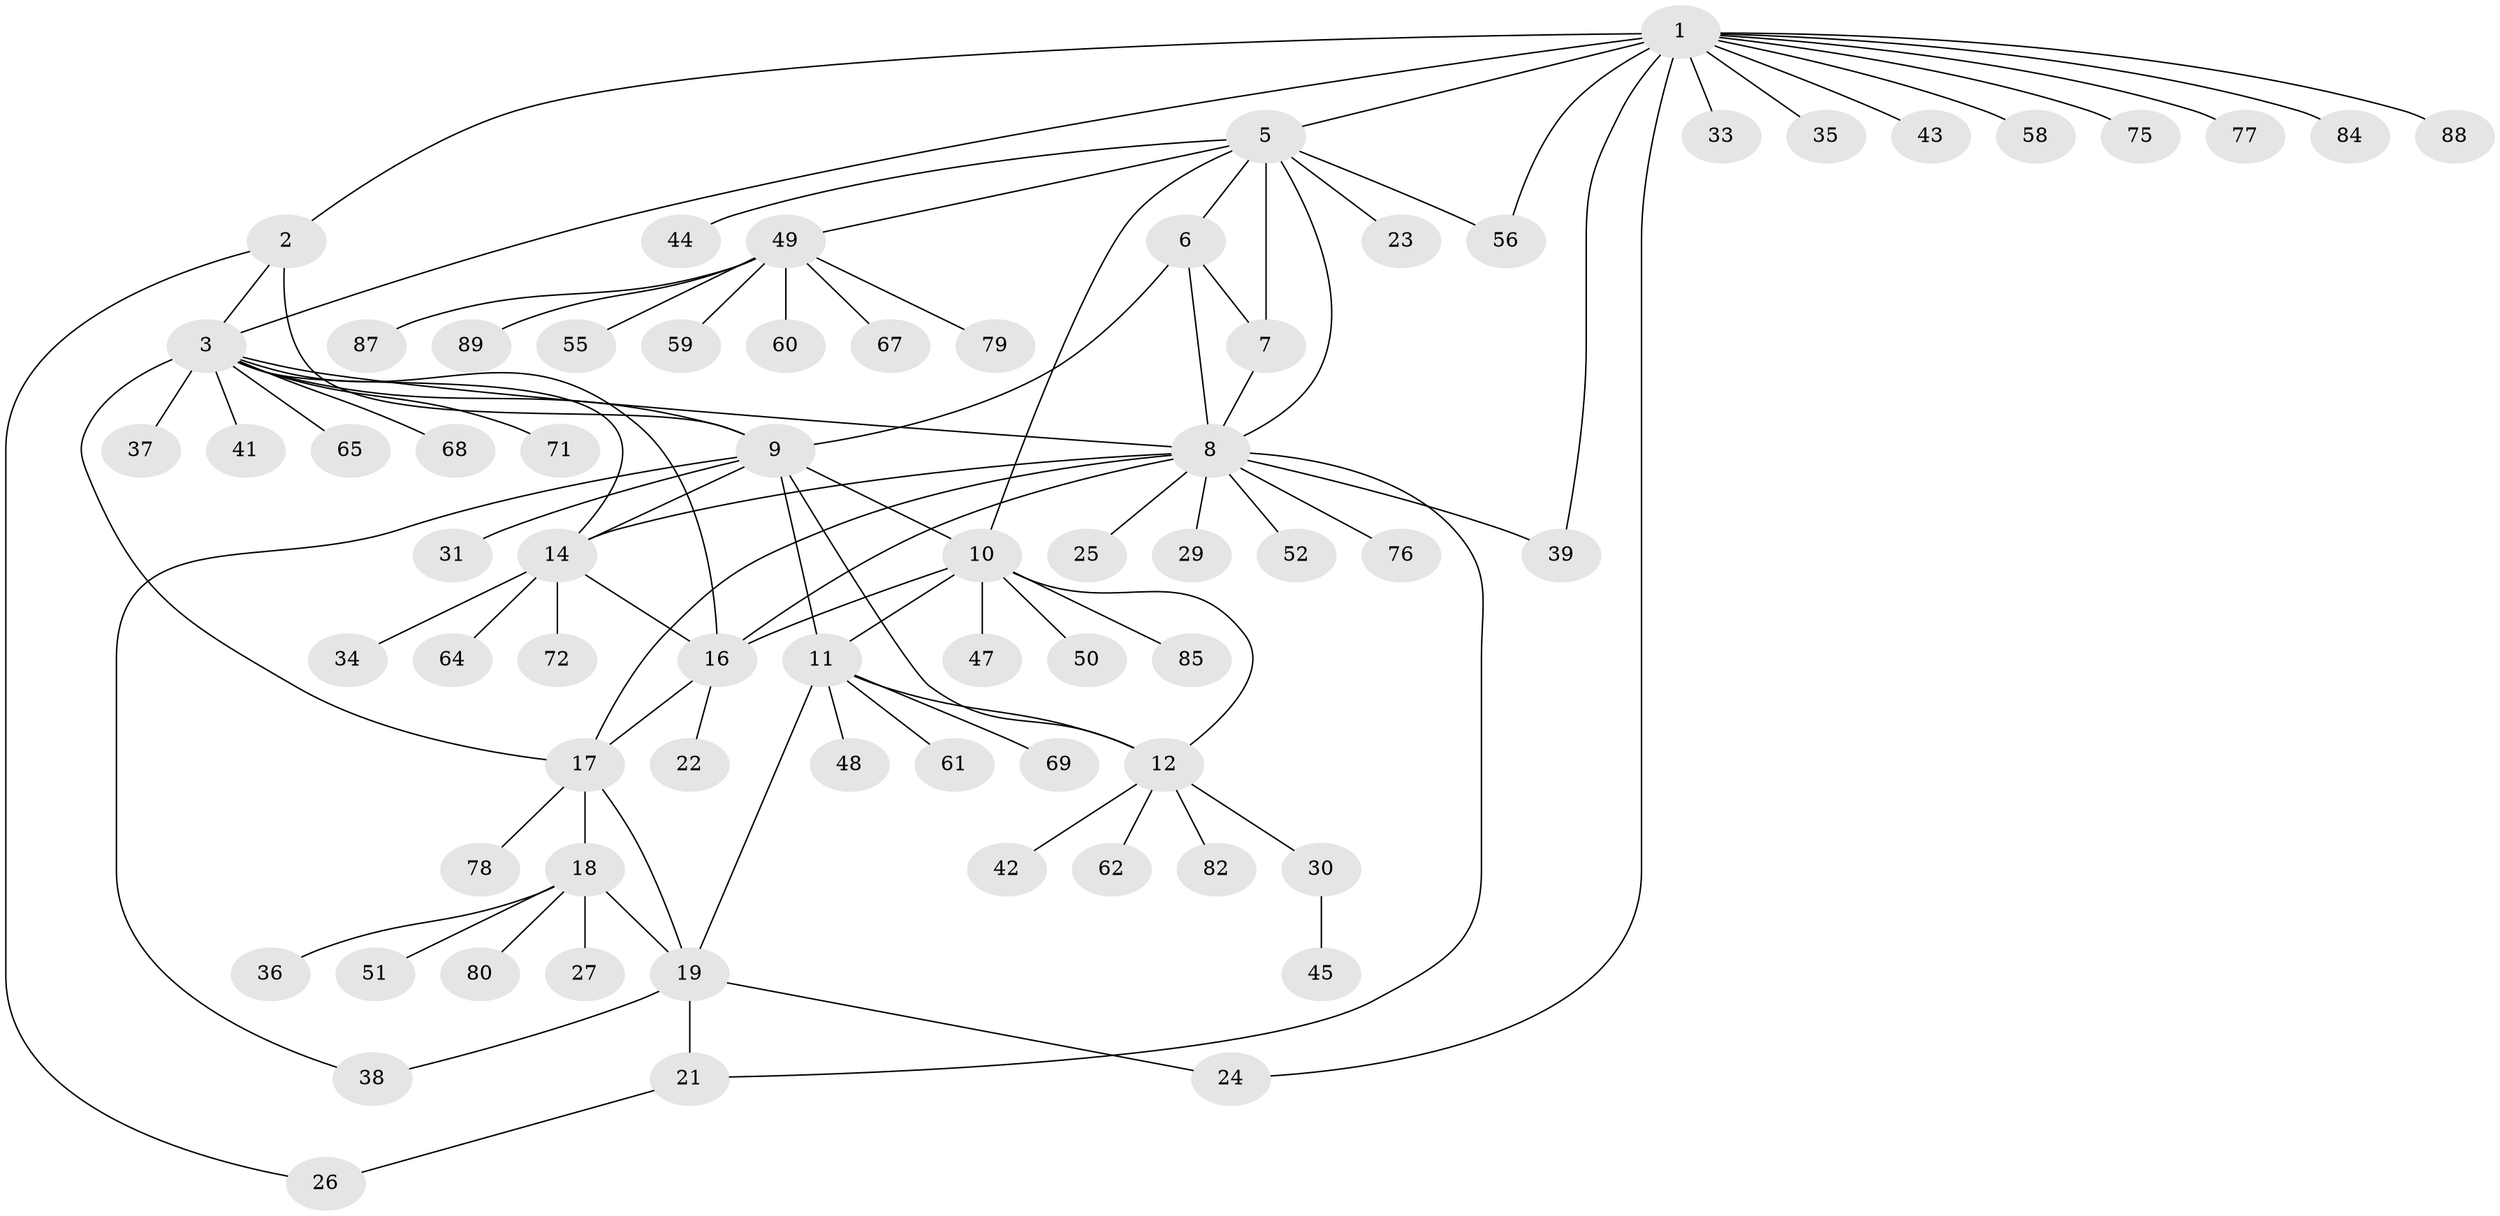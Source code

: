 // Generated by graph-tools (version 1.1) at 2025/52/02/27/25 19:52:14]
// undirected, 70 vertices, 95 edges
graph export_dot {
graph [start="1"]
  node [color=gray90,style=filled];
  1 [super="+4"];
  2;
  3 [super="+13"];
  5 [super="+46"];
  6 [super="+83"];
  7;
  8 [super="+15"];
  9 [super="+32"];
  10 [super="+63"];
  11 [super="+40"];
  12 [super="+54"];
  14 [super="+86"];
  16;
  17 [super="+57"];
  18 [super="+28"];
  19 [super="+20"];
  21;
  22;
  23 [super="+66"];
  24;
  25;
  26 [super="+74"];
  27;
  29;
  30;
  31;
  33;
  34 [super="+81"];
  35;
  36;
  37;
  38;
  39 [super="+53"];
  41;
  42;
  43 [super="+70"];
  44;
  45;
  47;
  48;
  49;
  50;
  51;
  52;
  55;
  56;
  58;
  59;
  60;
  61;
  62;
  64 [super="+73"];
  65;
  67;
  68;
  69;
  71;
  72;
  75;
  76;
  77;
  78;
  79;
  80;
  82;
  84;
  85;
  87;
  88;
  89;
  1 -- 2 [weight=2];
  1 -- 3 [weight=2];
  1 -- 24;
  1 -- 33;
  1 -- 35;
  1 -- 43;
  1 -- 56;
  1 -- 58;
  1 -- 75;
  1 -- 77;
  1 -- 88;
  1 -- 84;
  1 -- 5;
  1 -- 39;
  2 -- 3;
  2 -- 26;
  2 -- 9;
  3 -- 9;
  3 -- 17;
  3 -- 37;
  3 -- 65;
  3 -- 68;
  3 -- 71;
  3 -- 41;
  3 -- 14;
  3 -- 16;
  3 -- 8;
  5 -- 6;
  5 -- 7;
  5 -- 8;
  5 -- 10;
  5 -- 23;
  5 -- 44;
  5 -- 49;
  5 -- 56;
  6 -- 7;
  6 -- 8;
  6 -- 9;
  7 -- 8;
  8 -- 17 [weight=2];
  8 -- 29;
  8 -- 76;
  8 -- 39;
  8 -- 14;
  8 -- 16;
  8 -- 52;
  8 -- 21;
  8 -- 25;
  9 -- 10;
  9 -- 11;
  9 -- 12;
  9 -- 31;
  9 -- 14;
  9 -- 38;
  10 -- 11;
  10 -- 12;
  10 -- 16;
  10 -- 47;
  10 -- 50;
  10 -- 85;
  11 -- 12;
  11 -- 61;
  11 -- 69;
  11 -- 48;
  11 -- 19;
  12 -- 30;
  12 -- 42;
  12 -- 62;
  12 -- 82;
  14 -- 16;
  14 -- 34;
  14 -- 64;
  14 -- 72;
  16 -- 22;
  16 -- 17;
  17 -- 18;
  17 -- 19 [weight=2];
  17 -- 78;
  18 -- 19 [weight=2];
  18 -- 27;
  18 -- 36;
  18 -- 51;
  18 -- 80;
  19 -- 21;
  19 -- 38;
  19 -- 24;
  21 -- 26;
  30 -- 45;
  49 -- 55;
  49 -- 59;
  49 -- 60;
  49 -- 67;
  49 -- 79;
  49 -- 87;
  49 -- 89;
}
